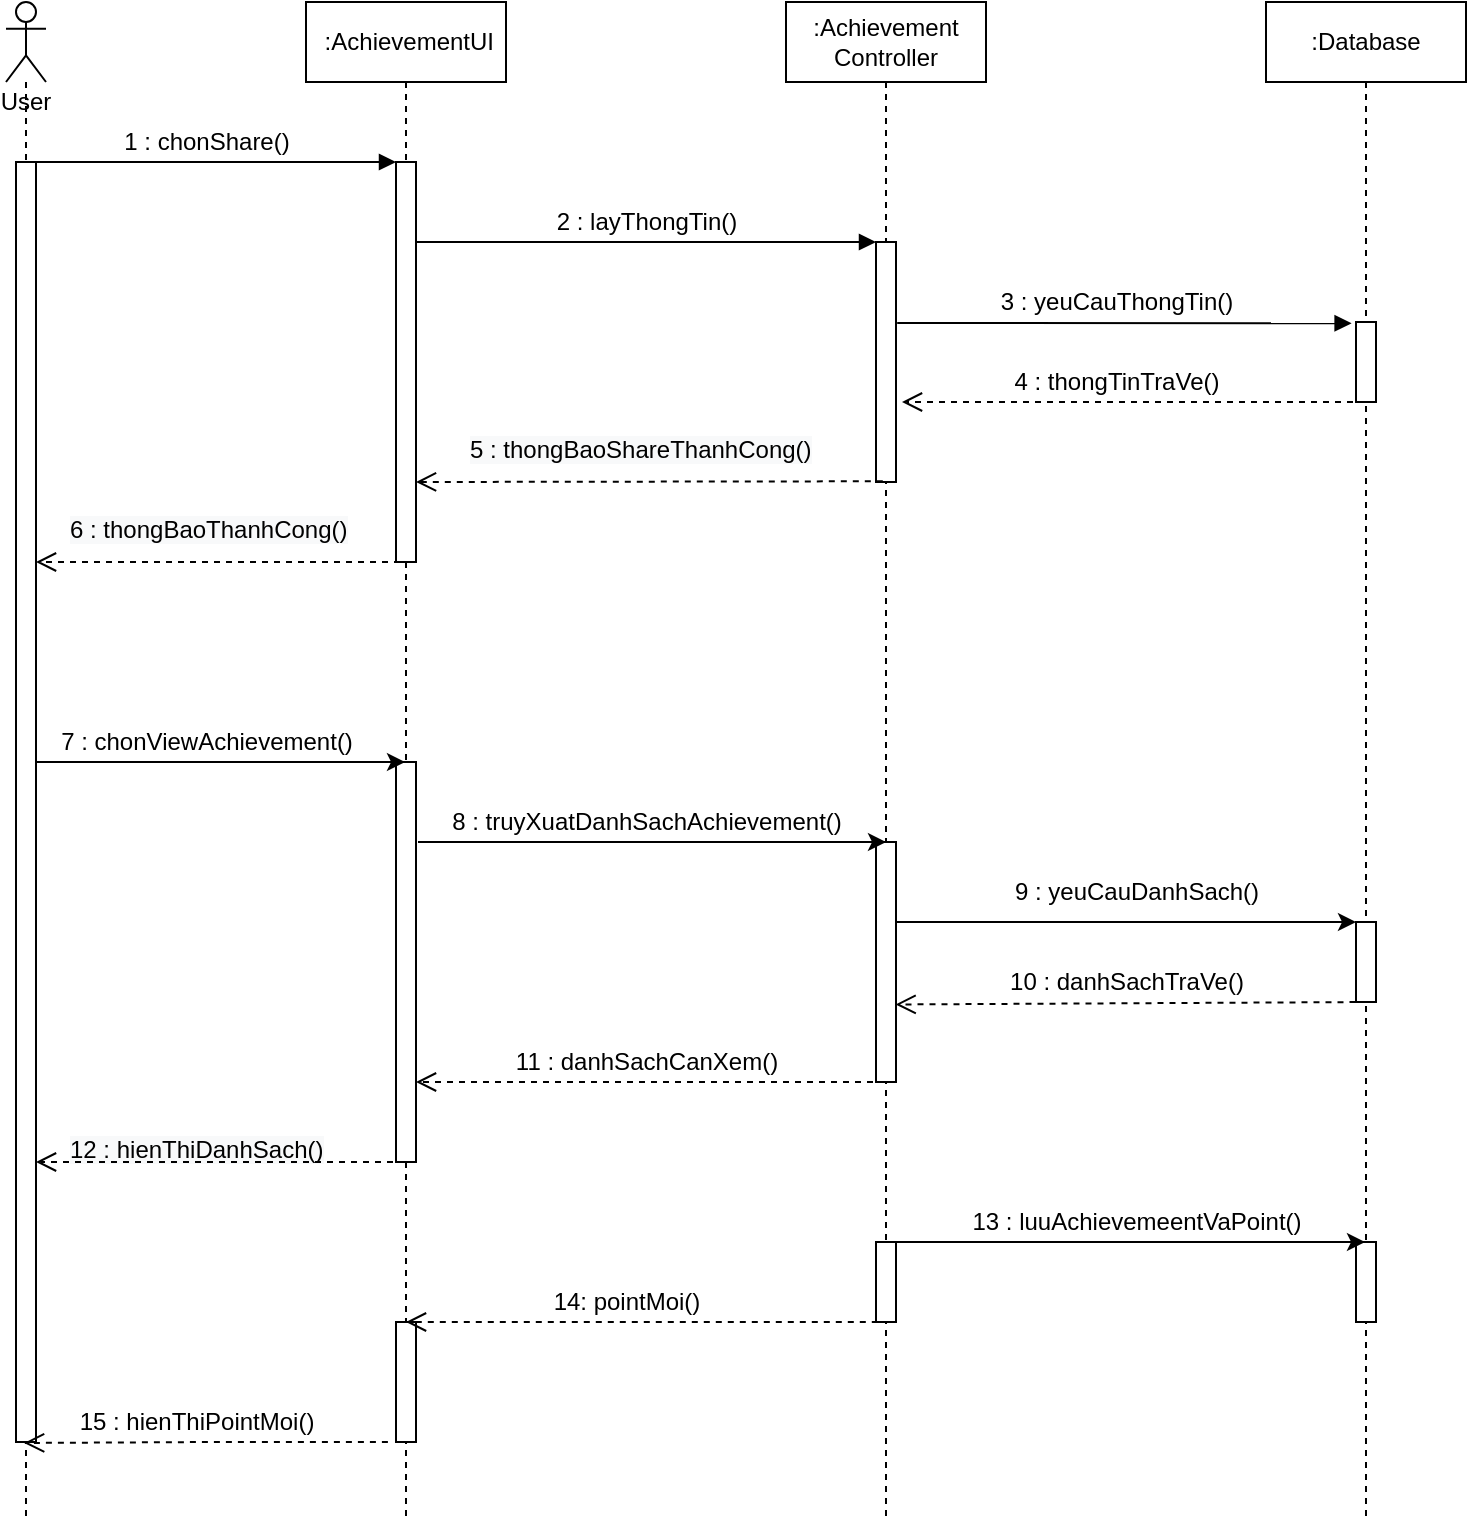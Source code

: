 <mxfile version="13.6.5">
    <diagram name="Page-1" id="52a04d89-c75d-2922-d76d-85b35f80e030">
        <mxGraphModel dx="990" dy="585" grid="1" gridSize="10" guides="1" tooltips="1" connect="1" arrows="1" fold="1" page="1" pageScale="1" pageWidth="1100" pageHeight="850" background="#ffffff" math="0" shadow="0">
            <root>
                <mxCell id="0"/>
                <mxCell id="1" parent="0"/>
                <mxCell id="110" value="&amp;nbsp;:AchievementUI" style="shape=umlLifeline;perimeter=lifelinePerimeter;whiteSpace=wrap;html=1;container=1;collapsible=0;recursiveResize=0;outlineConnect=0;" parent="1" vertex="1">
                    <mxGeometry x="240" y="80" width="100" height="760" as="geometry"/>
                </mxCell>
                <mxCell id="165" value="" style="html=1;points=[];perimeter=orthogonalPerimeter;" parent="110" vertex="1">
                    <mxGeometry x="45" y="80" width="10" height="200" as="geometry"/>
                </mxCell>
                <mxCell id="172" value="" style="html=1;points=[];perimeter=orthogonalPerimeter;" parent="110" vertex="1">
                    <mxGeometry x="45" y="380" width="10" height="200" as="geometry"/>
                </mxCell>
                <mxCell id="227" value="" style="html=1;points=[];perimeter=orthogonalPerimeter;" parent="110" vertex="1">
                    <mxGeometry x="45" y="660" width="10" height="60" as="geometry"/>
                </mxCell>
                <mxCell id="112" value=":Achievement Controller" style="shape=umlLifeline;perimeter=lifelinePerimeter;whiteSpace=wrap;html=1;container=1;collapsible=0;recursiveResize=0;outlineConnect=0;" parent="1" vertex="1">
                    <mxGeometry x="480" y="80" width="100" height="760" as="geometry"/>
                </mxCell>
                <mxCell id="166" value="" style="html=1;points=[];perimeter=orthogonalPerimeter;" parent="112" vertex="1">
                    <mxGeometry x="45" y="120" width="10" height="120" as="geometry"/>
                </mxCell>
                <mxCell id="173" value="" style="html=1;points=[];perimeter=orthogonalPerimeter;" parent="112" vertex="1">
                    <mxGeometry x="45" y="420" width="10" height="120" as="geometry"/>
                </mxCell>
                <mxCell id="222" value="" style="html=1;points=[];perimeter=orthogonalPerimeter;" parent="112" vertex="1">
                    <mxGeometry x="45" y="620" width="10" height="40" as="geometry"/>
                </mxCell>
                <mxCell id="113" value=":Database" style="shape=umlLifeline;perimeter=lifelinePerimeter;whiteSpace=wrap;html=1;container=1;collapsible=0;recursiveResize=0;outlineConnect=0;" parent="1" vertex="1">
                    <mxGeometry x="720" y="80" width="100" height="760" as="geometry"/>
                </mxCell>
                <mxCell id="167" value="" style="html=1;points=[];perimeter=orthogonalPerimeter;" parent="113" vertex="1">
                    <mxGeometry x="45" y="160" width="10" height="40" as="geometry"/>
                </mxCell>
                <mxCell id="174" value="" style="html=1;points=[];perimeter=orthogonalPerimeter;" parent="113" vertex="1">
                    <mxGeometry x="45" y="460" width="10" height="40" as="geometry"/>
                </mxCell>
                <mxCell id="233" value="" style="html=1;points=[];perimeter=orthogonalPerimeter;" parent="113" vertex="1">
                    <mxGeometry x="45" y="620" width="10" height="40" as="geometry"/>
                </mxCell>
                <mxCell id="139" style="edgeStyle=none;rounded=0;orthogonalLoop=1;jettySize=auto;html=1;" parent="1" edge="1">
                    <mxGeometry relative="1" as="geometry">
                        <mxPoint x="100" y="460" as="sourcePoint"/>
                        <mxPoint x="289.5" y="460" as="targetPoint"/>
                    </mxGeometry>
                </mxCell>
                <mxCell id="119" value="" style="html=1;verticalAlign=bottom;endArrow=block;" parent="1" edge="1">
                    <mxGeometry width="80" relative="1" as="geometry">
                        <mxPoint x="100" y="160" as="sourcePoint"/>
                        <mxPoint x="285" y="160" as="targetPoint"/>
                        <Array as="points">
                            <mxPoint x="250" y="160"/>
                        </Array>
                    </mxGeometry>
                </mxCell>
                <mxCell id="121" value="1 : chonShare()" style="text;html=1;align=center;verticalAlign=middle;resizable=0;points=[];autosize=1;" parent="1" vertex="1">
                    <mxGeometry x="140" y="140" width="100" height="20" as="geometry"/>
                </mxCell>
                <mxCell id="122" value="" style="html=1;verticalAlign=bottom;endArrow=block;" parent="1" edge="1">
                    <mxGeometry width="80" relative="1" as="geometry">
                        <mxPoint x="295" y="200" as="sourcePoint"/>
                        <mxPoint x="525" y="200" as="targetPoint"/>
                    </mxGeometry>
                </mxCell>
                <mxCell id="123" value="2 : layThongTin()" style="text;html=1;align=center;verticalAlign=middle;resizable=0;points=[];autosize=1;" parent="1" vertex="1">
                    <mxGeometry x="355" y="180" width="110" height="20" as="geometry"/>
                </mxCell>
                <mxCell id="124" value="" style="html=1;verticalAlign=bottom;endArrow=block;entryX=-0.22;entryY=0.171;entryDx=0;entryDy=0;entryPerimeter=0;exitX=1.06;exitY=0.337;exitDx=0;exitDy=0;exitPerimeter=0;" parent="1" source="166" edge="1">
                    <mxGeometry width="80" relative="1" as="geometry">
                        <mxPoint x="540" y="241" as="sourcePoint"/>
                        <mxPoint x="762.8" y="240.63" as="targetPoint"/>
                    </mxGeometry>
                </mxCell>
                <mxCell id="125" value="3 : yeuCauThongTin()" style="text;html=1;align=center;verticalAlign=middle;resizable=0;points=[];autosize=1;" parent="1" vertex="1">
                    <mxGeometry x="580" y="220" width="130" height="20" as="geometry"/>
                </mxCell>
                <mxCell id="140" value="7 : chonViewAchievement()" style="text;html=1;align=center;verticalAlign=middle;resizable=0;points=[];autosize=1;" parent="1" vertex="1">
                    <mxGeometry x="110" y="440" width="160" height="20" as="geometry"/>
                </mxCell>
                <mxCell id="142" style="edgeStyle=none;rounded=0;orthogonalLoop=1;jettySize=auto;html=1;entryX=0.5;entryY=0;entryDx=0;entryDy=0;entryPerimeter=0;" parent="1" target="173" edge="1">
                    <mxGeometry relative="1" as="geometry">
                        <mxPoint x="296" y="500" as="sourcePoint"/>
                        <mxPoint x="521" y="500" as="targetPoint"/>
                    </mxGeometry>
                </mxCell>
                <mxCell id="143" value="8 : truyXuatDanhSachAchievement()" style="text;html=1;align=center;verticalAlign=middle;resizable=0;points=[];autosize=1;" parent="1" vertex="1">
                    <mxGeometry x="305" y="480" width="210" height="20" as="geometry"/>
                </mxCell>
                <mxCell id="147" style="edgeStyle=none;rounded=0;orthogonalLoop=1;jettySize=auto;html=1;entryX=-0.22;entryY=0.611;entryDx=0;entryDy=0;entryPerimeter=0;" parent="1" source="173" edge="1">
                    <mxGeometry relative="1" as="geometry">
                        <mxPoint x="537.8" y="540" as="sourcePoint"/>
                        <mxPoint x="765" y="540" as="targetPoint"/>
                    </mxGeometry>
                </mxCell>
                <mxCell id="148" value="9 : yeuCauDanhSach()" style="text;html=1;align=center;verticalAlign=middle;resizable=0;points=[];autosize=1;" parent="1" vertex="1">
                    <mxGeometry x="585" y="515" width="140" height="20" as="geometry"/>
                </mxCell>
                <mxCell id="164" value="User" style="shape=umlLifeline;participant=umlActor;perimeter=lifelinePerimeter;whiteSpace=wrap;html=1;container=1;collapsible=0;recursiveResize=0;verticalAlign=top;spacingTop=36;outlineConnect=0;" parent="1" vertex="1">
                    <mxGeometry x="90" y="80" width="20" height="760" as="geometry"/>
                </mxCell>
                <mxCell id="162" value="" style="html=1;points=[];perimeter=orthogonalPerimeter;" parent="164" vertex="1">
                    <mxGeometry x="5" y="80" width="10" height="640" as="geometry"/>
                </mxCell>
                <mxCell id="195" value="" style="html=1;verticalAlign=bottom;endArrow=open;dashed=1;endSize=8;exitX=0.34;exitY=0.997;exitDx=0;exitDy=0;exitPerimeter=0;" parent="1" source="166" edge="1">
                    <mxGeometry relative="1" as="geometry">
                        <mxPoint x="477" y="320" as="sourcePoint"/>
                        <mxPoint x="295" y="320" as="targetPoint"/>
                        <Array as="points"/>
                    </mxGeometry>
                </mxCell>
                <mxCell id="205" value="" style="html=1;verticalAlign=bottom;endArrow=open;dashed=1;endSize=8;" parent="1" source="112" target="172" edge="1">
                    <mxGeometry relative="1" as="geometry">
                        <mxPoint x="480" y="620" as="sourcePoint"/>
                        <mxPoint x="298" y="620" as="targetPoint"/>
                        <Array as="points">
                            <mxPoint x="380" y="620"/>
                        </Array>
                    </mxGeometry>
                </mxCell>
                <mxCell id="209" value="" style="html=1;verticalAlign=bottom;endArrow=open;dashed=1;endSize=8;" parent="1" source="113" edge="1">
                    <mxGeometry relative="1" as="geometry">
                        <mxPoint x="720" y="280" as="sourcePoint"/>
                        <mxPoint x="538" y="280" as="targetPoint"/>
                        <Array as="points"/>
                    </mxGeometry>
                </mxCell>
                <mxCell id="210" value="4 : thongTinTraVe()" style="text;html=1;align=center;verticalAlign=middle;resizable=0;points=[];autosize=1;" parent="1" vertex="1">
                    <mxGeometry x="585" y="260" width="120" height="20" as="geometry"/>
                </mxCell>
                <mxCell id="211" value="&lt;span style=&quot;color: rgb(0 , 0 , 0) ; font-family: &amp;#34;helvetica&amp;#34; ; font-size: 12px ; font-style: normal ; font-weight: 400 ; letter-spacing: normal ; text-align: center ; text-indent: 0px ; text-transform: none ; word-spacing: 0px ; background-color: rgb(248 , 249 , 250) ; display: inline ; float: none&quot;&gt;5 : thongBaoShareThanhCong()&lt;/span&gt;" style="text;whiteSpace=wrap;html=1;" parent="1" vertex="1">
                    <mxGeometry x="320" y="290" width="240" height="30" as="geometry"/>
                </mxCell>
                <mxCell id="212" value="" style="html=1;verticalAlign=bottom;endArrow=open;dashed=1;endSize=8;" parent="1" edge="1">
                    <mxGeometry relative="1" as="geometry">
                        <mxPoint x="287" y="360" as="sourcePoint"/>
                        <mxPoint x="105" y="360" as="targetPoint"/>
                        <Array as="points"/>
                    </mxGeometry>
                </mxCell>
                <mxCell id="213" value="&lt;span style=&quot;color: rgb(0 , 0 , 0) ; font-family: &amp;#34;helvetica&amp;#34; ; font-size: 12px ; font-style: normal ; font-weight: 400 ; letter-spacing: normal ; text-align: center ; text-indent: 0px ; text-transform: none ; word-spacing: 0px ; background-color: rgb(248 , 249 , 250) ; display: inline ; float: none&quot;&gt;6 : thongBaoThanhCong()&lt;/span&gt;" style="text;whiteSpace=wrap;html=1;" parent="1" vertex="1">
                    <mxGeometry x="120" y="330" width="150" height="30" as="geometry"/>
                </mxCell>
                <mxCell id="216" value="" style="html=1;verticalAlign=bottom;endArrow=open;dashed=1;endSize=8;entryX=0.98;entryY=0.677;entryDx=0;entryDy=0;entryPerimeter=0;" parent="1" target="173" edge="1">
                    <mxGeometry relative="1" as="geometry">
                        <mxPoint x="770.75" y="580" as="sourcePoint"/>
                        <mxPoint x="539.25" y="580" as="targetPoint"/>
                        <Array as="points"/>
                    </mxGeometry>
                </mxCell>
                <mxCell id="217" value="10 : danhSachTraVe()" style="text;html=1;align=center;verticalAlign=middle;resizable=0;points=[];autosize=1;" parent="1" vertex="1">
                    <mxGeometry x="585" y="560" width="130" height="20" as="geometry"/>
                </mxCell>
                <mxCell id="218" value="&lt;span style=&quot;font-family: &amp;#34;helvetica&amp;#34;&quot;&gt;11 : danhSachCanXem()&lt;/span&gt;" style="text;html=1;align=center;verticalAlign=middle;resizable=0;points=[];autosize=1;" parent="1" vertex="1">
                    <mxGeometry x="335" y="600" width="150" height="20" as="geometry"/>
                </mxCell>
                <mxCell id="219" value="&lt;span style=&quot;color: rgb(0 , 0 , 0) ; font-family: &amp;#34;helvetica&amp;#34; ; font-size: 12px ; font-style: normal ; font-weight: 400 ; letter-spacing: normal ; text-align: center ; text-indent: 0px ; text-transform: none ; word-spacing: 0px ; background-color: rgb(248 , 249 , 250) ; display: inline ; float: none&quot;&gt;12 : hienThiDanhSach()&lt;/span&gt;" style="text;whiteSpace=wrap;html=1;" parent="1" vertex="1">
                    <mxGeometry x="120" y="640" width="180" height="30" as="geometry"/>
                </mxCell>
                <mxCell id="220" value="" style="html=1;verticalAlign=bottom;endArrow=open;dashed=1;endSize=8;" parent="1" source="110" target="162" edge="1">
                    <mxGeometry relative="1" as="geometry">
                        <mxPoint x="290" y="661" as="sourcePoint"/>
                        <mxPoint x="110" y="660" as="targetPoint"/>
                        <Array as="points">
                            <mxPoint x="200" y="660"/>
                        </Array>
                    </mxGeometry>
                </mxCell>
                <mxCell id="225" style="edgeStyle=none;rounded=0;orthogonalLoop=1;jettySize=auto;html=1;" parent="1" source="222" target="113" edge="1">
                    <mxGeometry relative="1" as="geometry">
                        <Array as="points">
                            <mxPoint x="680" y="700"/>
                        </Array>
                    </mxGeometry>
                </mxCell>
                <mxCell id="226" value="13 : luuAchievemeentVaPoint()" style="text;html=1;align=center;verticalAlign=middle;resizable=0;points=[];autosize=1;" parent="1" vertex="1">
                    <mxGeometry x="565" y="680" width="180" height="20" as="geometry"/>
                </mxCell>
                <mxCell id="229" value="14: pointMoi()" style="text;html=1;align=center;verticalAlign=middle;resizable=0;points=[];autosize=1;" parent="1" vertex="1">
                    <mxGeometry x="355" y="720" width="90" height="20" as="geometry"/>
                </mxCell>
                <mxCell id="231" value="15 : hienThiPointMoi()" style="text;html=1;align=center;verticalAlign=middle;resizable=0;points=[];autosize=1;" parent="1" vertex="1">
                    <mxGeometry x="120" y="780" width="130" height="20" as="geometry"/>
                </mxCell>
                <mxCell id="235" value="" style="html=1;verticalAlign=bottom;endArrow=open;dashed=1;endSize=8;entryX=1.26;entryY=0.782;entryDx=0;entryDy=0;entryPerimeter=0;" parent="1" edge="1">
                    <mxGeometry relative="1" as="geometry">
                        <mxPoint x="280.95" y="800" as="sourcePoint"/>
                        <mxPoint x="99.05" y="800.48" as="targetPoint"/>
                        <Array as="points">
                            <mxPoint x="191.45" y="800"/>
                        </Array>
                    </mxGeometry>
                </mxCell>
                <mxCell id="236" value="" style="html=1;verticalAlign=bottom;endArrow=open;dashed=1;endSize=8;" parent="1" target="110" edge="1">
                    <mxGeometry relative="1" as="geometry">
                        <mxPoint x="531.9" y="740" as="sourcePoint"/>
                        <mxPoint x="350.0" y="740.48" as="targetPoint"/>
                        <Array as="points">
                            <mxPoint x="442.4" y="740"/>
                        </Array>
                    </mxGeometry>
                </mxCell>
            </root>
        </mxGraphModel>
    </diagram>
</mxfile>